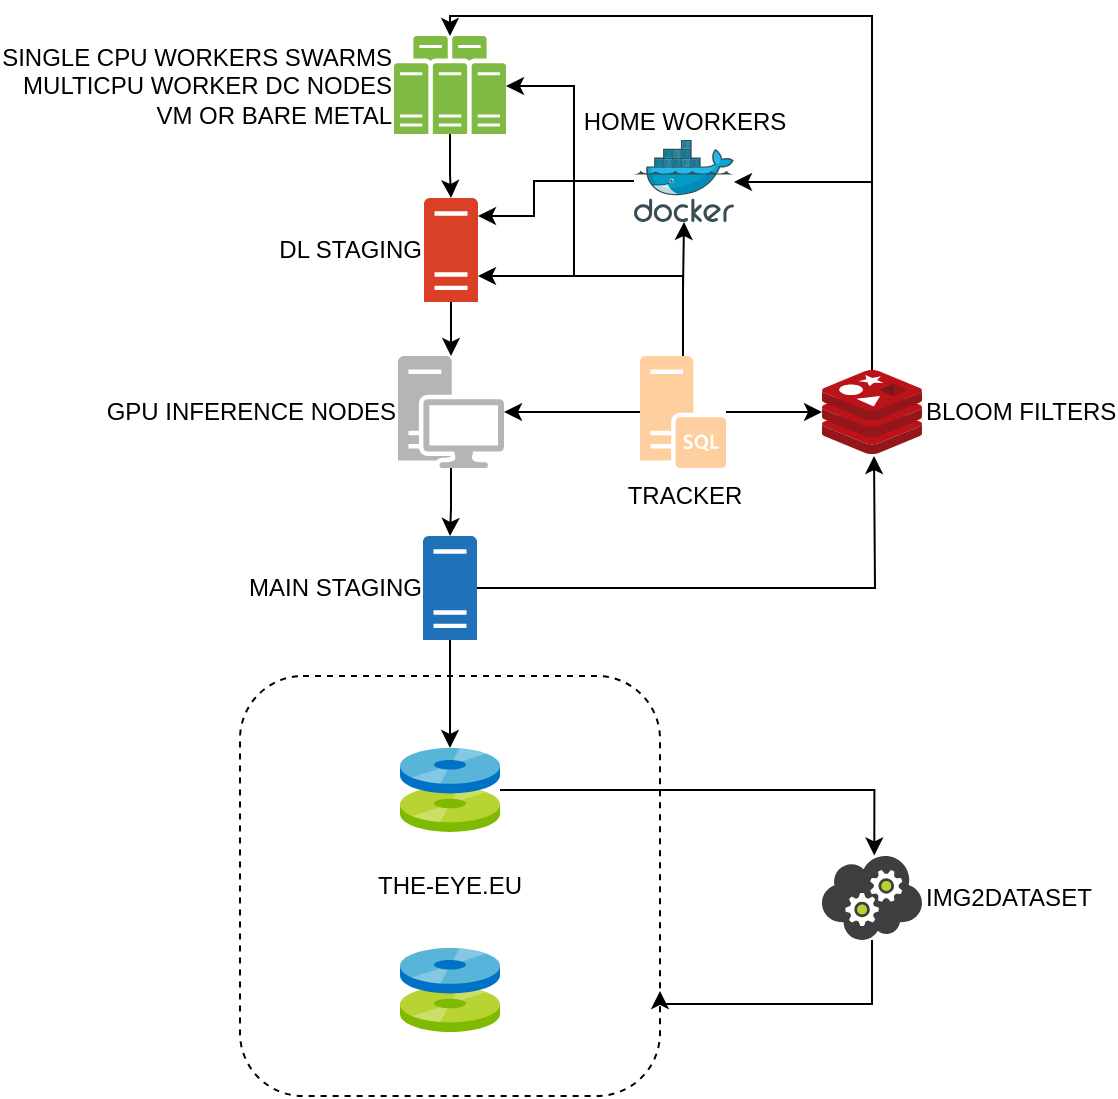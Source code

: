 <mxfile version="15.1.1" type="github">
  <diagram id="HWF6cFD_o7p9VQBaK8Nd" name="Page-1">
    <mxGraphModel dx="3342" dy="1874" grid="1" gridSize="10" guides="1" tooltips="1" connect="1" arrows="1" fold="1" page="1" pageScale="1" pageWidth="1169" pageHeight="827" background="none" math="0" shadow="0">
      <root>
        <mxCell id="0" />
        <mxCell id="1" parent="0" />
        <mxCell id="32pcUigWsBj-OOpQZ1Kn-11" style="edgeStyle=orthogonalEdgeStyle;rounded=0;orthogonalLoop=1;jettySize=auto;html=1;" parent="1" source="32pcUigWsBj-OOpQZ1Kn-1" target="32pcUigWsBj-OOpQZ1Kn-3" edge="1">
          <mxGeometry relative="1" as="geometry">
            <Array as="points">
              <mxPoint x="719" y="20" />
              <mxPoint x="508" y="20" />
            </Array>
          </mxGeometry>
        </mxCell>
        <mxCell id="32pcUigWsBj-OOpQZ1Kn-12" style="edgeStyle=orthogonalEdgeStyle;rounded=0;orthogonalLoop=1;jettySize=auto;html=1;" parent="1" source="32pcUigWsBj-OOpQZ1Kn-1" target="32pcUigWsBj-OOpQZ1Kn-2" edge="1">
          <mxGeometry relative="1" as="geometry">
            <mxPoint x="649" y="94" as="targetPoint" />
            <Array as="points">
              <mxPoint x="719" y="103" />
            </Array>
          </mxGeometry>
        </mxCell>
        <mxCell id="32pcUigWsBj-OOpQZ1Kn-1" value="BLOOM FILTERS" style="aspect=fixed;html=1;points=[];align=left;image;fontSize=12;image=img/lib/mscae/Cache_Redis_Product.svg;labelPosition=right;verticalLabelPosition=middle;verticalAlign=middle;labelBackgroundColor=none;" parent="1" vertex="1">
          <mxGeometry x="694" y="197" width="50" height="42" as="geometry" />
        </mxCell>
        <mxCell id="aqjGa1b1h-gu6OBOAQX7-2" style="edgeStyle=orthogonalEdgeStyle;rounded=0;orthogonalLoop=1;jettySize=auto;html=1;" parent="1" source="32pcUigWsBj-OOpQZ1Kn-2" target="32pcUigWsBj-OOpQZ1Kn-5" edge="1">
          <mxGeometry relative="1" as="geometry">
            <Array as="points">
              <mxPoint x="550" y="103" />
              <mxPoint x="550" y="120" />
            </Array>
          </mxGeometry>
        </mxCell>
        <mxCell id="32pcUigWsBj-OOpQZ1Kn-2" value="HOME WORKERS" style="aspect=fixed;html=1;points=[];align=center;image;fontSize=12;image=img/lib/mscae/Docker.svg;labelPosition=center;verticalLabelPosition=top;verticalAlign=bottom;labelBackgroundColor=none;direction=east;" parent="1" vertex="1">
          <mxGeometry x="600" y="82" width="50" height="41" as="geometry" />
        </mxCell>
        <mxCell id="32pcUigWsBj-OOpQZ1Kn-7" style="edgeStyle=orthogonalEdgeStyle;rounded=0;orthogonalLoop=1;jettySize=auto;html=1;" parent="1" source="32pcUigWsBj-OOpQZ1Kn-3" target="32pcUigWsBj-OOpQZ1Kn-5" edge="1">
          <mxGeometry relative="1" as="geometry" />
        </mxCell>
        <mxCell id="32pcUigWsBj-OOpQZ1Kn-3" value="SINGLE CPU WORKERS SWARMS&lt;br&gt;MULTICPU WORKER DC NODES&lt;br&gt;VM OR BARE METAL" style="pointerEvents=1;shadow=0;dashed=0;html=1;strokeColor=none;fillColor=#505050;labelPosition=left;verticalLabelPosition=middle;verticalAlign=middle;outlineConnect=0;align=right;shape=mxgraph.office.servers.server_farm;fillColor=#7FBA42;" parent="1" vertex="1">
          <mxGeometry x="480" y="30" width="56" height="49" as="geometry" />
        </mxCell>
        <mxCell id="32pcUigWsBj-OOpQZ1Kn-15" style="edgeStyle=orthogonalEdgeStyle;rounded=0;orthogonalLoop=1;jettySize=auto;html=1;" parent="1" source="32pcUigWsBj-OOpQZ1Kn-4" target="32pcUigWsBj-OOpQZ1Kn-14" edge="1">
          <mxGeometry relative="1" as="geometry" />
        </mxCell>
        <mxCell id="aqjGa1b1h-gu6OBOAQX7-8" style="edgeStyle=orthogonalEdgeStyle;rounded=0;orthogonalLoop=1;jettySize=auto;html=1;fontColor=#FFFFFF;" parent="1" source="32pcUigWsBj-OOpQZ1Kn-4" edge="1">
          <mxGeometry relative="1" as="geometry">
            <mxPoint x="720" y="240" as="targetPoint" />
          </mxGeometry>
        </mxCell>
        <mxCell id="32pcUigWsBj-OOpQZ1Kn-4" value="MAIN STAGING" style="pointerEvents=1;shadow=0;dashed=0;html=1;strokeColor=none;labelPosition=left;verticalLabelPosition=middle;verticalAlign=middle;outlineConnect=0;align=right;shape=mxgraph.office.servers.server_generic;fillColor=#2072B8;" parent="1" vertex="1">
          <mxGeometry x="494.5" y="280" width="27" height="52" as="geometry" />
        </mxCell>
        <mxCell id="32pcUigWsBj-OOpQZ1Kn-8" style="edgeStyle=orthogonalEdgeStyle;rounded=0;orthogonalLoop=1;jettySize=auto;html=1;" parent="1" source="32pcUigWsBj-OOpQZ1Kn-5" target="32pcUigWsBj-OOpQZ1Kn-6" edge="1">
          <mxGeometry relative="1" as="geometry" />
        </mxCell>
        <mxCell id="32pcUigWsBj-OOpQZ1Kn-5" value="DL STAGING" style="pointerEvents=1;shadow=0;dashed=0;html=1;strokeColor=none;labelPosition=left;verticalLabelPosition=middle;verticalAlign=middle;outlineConnect=0;align=right;shape=mxgraph.office.servers.server_generic;fillColor=#DA4026;" parent="1" vertex="1">
          <mxGeometry x="495" y="111" width="27" height="52" as="geometry" />
        </mxCell>
        <mxCell id="32pcUigWsBj-OOpQZ1Kn-9" style="edgeStyle=orthogonalEdgeStyle;rounded=0;orthogonalLoop=1;jettySize=auto;html=1;" parent="1" source="32pcUigWsBj-OOpQZ1Kn-6" target="32pcUigWsBj-OOpQZ1Kn-4" edge="1">
          <mxGeometry relative="1" as="geometry" />
        </mxCell>
        <mxCell id="32pcUigWsBj-OOpQZ1Kn-6" value="GPU INFERENCE NODES" style="pointerEvents=1;shadow=0;dashed=0;html=1;strokeColor=none;labelPosition=left;verticalLabelPosition=middle;verticalAlign=middle;outlineConnect=0;align=right;shape=mxgraph.office.devices.workstation;fillColor=#B5B5B5;" parent="1" vertex="1">
          <mxGeometry x="482" y="190" width="53" height="56" as="geometry" />
        </mxCell>
        <mxCell id="32pcUigWsBj-OOpQZ1Kn-18" style="edgeStyle=orthogonalEdgeStyle;rounded=0;orthogonalLoop=1;jettySize=auto;html=1;entryX=0.523;entryY=-0.007;entryDx=0;entryDy=0;entryPerimeter=0;" parent="1" source="32pcUigWsBj-OOpQZ1Kn-14" target="32pcUigWsBj-OOpQZ1Kn-17" edge="1">
          <mxGeometry relative="1" as="geometry" />
        </mxCell>
        <mxCell id="32pcUigWsBj-OOpQZ1Kn-14" value="" style="aspect=fixed;html=1;points=[];align=center;image;fontSize=12;image=img/lib/mscae/Discs.svg;" parent="1" vertex="1">
          <mxGeometry x="483" y="386" width="50" height="42" as="geometry" />
        </mxCell>
        <mxCell id="32pcUigWsBj-OOpQZ1Kn-16" value="" style="aspect=fixed;html=1;points=[];align=center;image;fontSize=12;image=img/lib/mscae/Discs.svg;" parent="1" vertex="1">
          <mxGeometry x="483" y="486" width="50" height="42" as="geometry" />
        </mxCell>
        <mxCell id="32pcUigWsBj-OOpQZ1Kn-21" style="edgeStyle=orthogonalEdgeStyle;rounded=0;orthogonalLoop=1;jettySize=auto;html=1;entryX=1;entryY=0.75;entryDx=0;entryDy=0;" parent="1" source="32pcUigWsBj-OOpQZ1Kn-17" target="32pcUigWsBj-OOpQZ1Kn-20" edge="1">
          <mxGeometry relative="1" as="geometry">
            <Array as="points">
              <mxPoint x="719" y="514" />
            </Array>
          </mxGeometry>
        </mxCell>
        <mxCell id="32pcUigWsBj-OOpQZ1Kn-17" value="IMG2DATASET" style="aspect=fixed;html=1;points=[];align=left;image;fontSize=12;image=img/lib/mscae/Cloud_Service.svg;labelPosition=right;verticalLabelPosition=middle;verticalAlign=middle;labelBackgroundColor=none;" parent="1" vertex="1">
          <mxGeometry x="694" y="440" width="50" height="42" as="geometry" />
        </mxCell>
        <mxCell id="32pcUigWsBj-OOpQZ1Kn-20" value="THE-EYE.EU" style="whiteSpace=wrap;html=1;aspect=fixed;dashed=1;rounded=1;fillColor=none;" parent="1" vertex="1">
          <mxGeometry x="403" y="350" width="210" height="210" as="geometry" />
        </mxCell>
        <mxCell id="aqjGa1b1h-gu6OBOAQX7-3" style="edgeStyle=orthogonalEdgeStyle;rounded=0;orthogonalLoop=1;jettySize=auto;html=1;" parent="1" source="aqjGa1b1h-gu6OBOAQX7-1" target="32pcUigWsBj-OOpQZ1Kn-6" edge="1">
          <mxGeometry relative="1" as="geometry" />
        </mxCell>
        <mxCell id="aqjGa1b1h-gu6OBOAQX7-4" style="edgeStyle=orthogonalEdgeStyle;rounded=0;orthogonalLoop=1;jettySize=auto;html=1;" parent="1" source="aqjGa1b1h-gu6OBOAQX7-1" target="32pcUigWsBj-OOpQZ1Kn-2" edge="1">
          <mxGeometry relative="1" as="geometry" />
        </mxCell>
        <mxCell id="aqjGa1b1h-gu6OBOAQX7-5" style="edgeStyle=orthogonalEdgeStyle;rounded=0;orthogonalLoop=1;jettySize=auto;html=1;" parent="1" source="aqjGa1b1h-gu6OBOAQX7-1" target="32pcUigWsBj-OOpQZ1Kn-3" edge="1">
          <mxGeometry relative="1" as="geometry">
            <Array as="points">
              <mxPoint x="625" y="150" />
              <mxPoint x="570" y="150" />
              <mxPoint x="570" y="55" />
            </Array>
          </mxGeometry>
        </mxCell>
        <mxCell id="aqjGa1b1h-gu6OBOAQX7-7" style="edgeStyle=orthogonalEdgeStyle;rounded=0;orthogonalLoop=1;jettySize=auto;html=1;fontColor=#FFFFFF;" parent="1" source="aqjGa1b1h-gu6OBOAQX7-1" target="32pcUigWsBj-OOpQZ1Kn-1" edge="1">
          <mxGeometry relative="1" as="geometry" />
        </mxCell>
        <mxCell id="aqjGa1b1h-gu6OBOAQX7-9" style="edgeStyle=orthogonalEdgeStyle;rounded=0;orthogonalLoop=1;jettySize=auto;html=1;fontColor=#FFFFFF;" parent="1" source="aqjGa1b1h-gu6OBOAQX7-1" target="32pcUigWsBj-OOpQZ1Kn-5" edge="1">
          <mxGeometry relative="1" as="geometry">
            <Array as="points">
              <mxPoint x="625" y="150" />
            </Array>
          </mxGeometry>
        </mxCell>
        <mxCell id="aqjGa1b1h-gu6OBOAQX7-1" value="TRACKER" style="pointerEvents=1;shadow=0;dashed=0;html=1;strokeColor=none;labelPosition=center;verticalLabelPosition=bottom;verticalAlign=top;outlineConnect=0;align=center;shape=mxgraph.office.servers.sql_server;fillColor=#FFCE9F;" parent="1" vertex="1">
          <mxGeometry x="603" y="190" width="43" height="56" as="geometry" />
        </mxCell>
      </root>
    </mxGraphModel>
  </diagram>
</mxfile>
